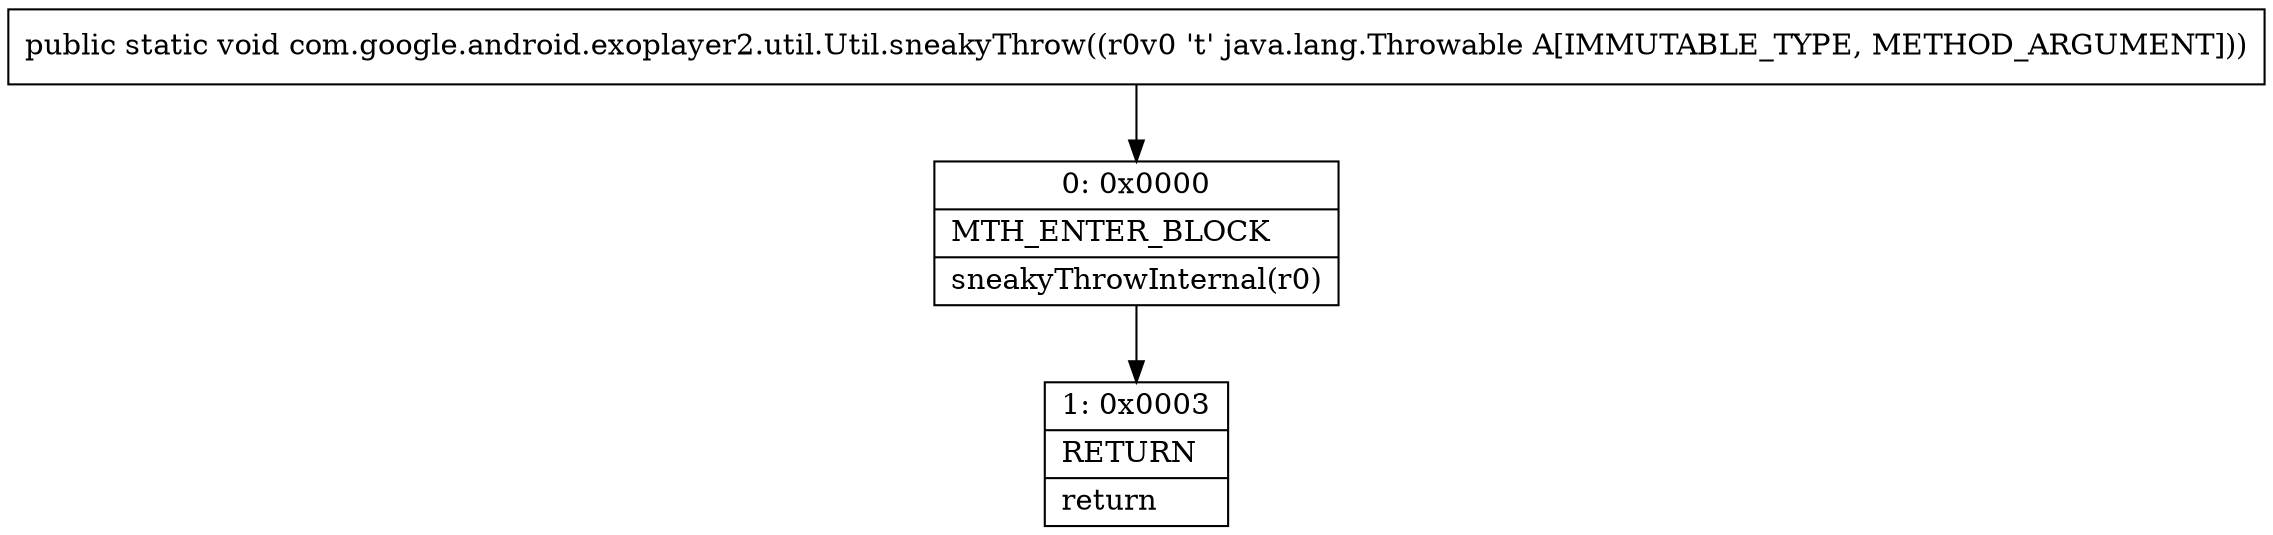 digraph "CFG forcom.google.android.exoplayer2.util.Util.sneakyThrow(Ljava\/lang\/Throwable;)V" {
Node_0 [shape=record,label="{0\:\ 0x0000|MTH_ENTER_BLOCK\l|sneakyThrowInternal(r0)\l}"];
Node_1 [shape=record,label="{1\:\ 0x0003|RETURN\l|return\l}"];
MethodNode[shape=record,label="{public static void com.google.android.exoplayer2.util.Util.sneakyThrow((r0v0 't' java.lang.Throwable A[IMMUTABLE_TYPE, METHOD_ARGUMENT])) }"];
MethodNode -> Node_0;
Node_0 -> Node_1;
}

